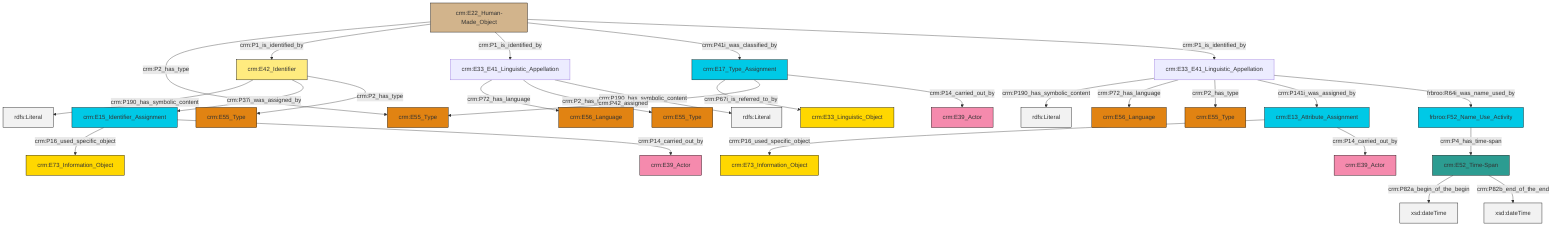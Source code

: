 graph TD
classDef Literal fill:#f2f2f2,stroke:#000000;
classDef CRM_Entity fill:#FFFFFF,stroke:#000000;
classDef Temporal_Entity fill:#00C9E6, stroke:#000000;
classDef Type fill:#E18312, stroke:#000000;
classDef Time-Span fill:#2C9C91, stroke:#000000;
classDef Appellation fill:#FFEB7F, stroke:#000000;
classDef Place fill:#008836, stroke:#000000;
classDef Persistent_Item fill:#B266B2, stroke:#000000;
classDef Conceptual_Object fill:#FFD700, stroke:#000000;
classDef Physical_Thing fill:#D2B48C, stroke:#000000;
classDef Actor fill:#f58aad, stroke:#000000;
classDef PC_Classes fill:#4ce600, stroke:#000000;
classDef Multi fill:#cccccc,stroke:#000000;

6["crm:E13_Attribute_Assignment"]:::Temporal_Entity -->|crm:P16_used_specific_object| 4["crm:E73_Information_Object"]:::Conceptual_Object
0["crm:E15_Identifier_Assignment"]:::Temporal_Entity -->|crm:P16_used_specific_object| 7["crm:E73_Information_Object"]:::Conceptual_Object
2["crm:E22_Human-Made_Object"]:::Physical_Thing -->|crm:P2_has_type| 8["crm:E55_Type"]:::Type
10["crm:E52_Time-Span"]:::Time-Span -->|crm:P82a_begin_of_the_begin| 11[xsd:dateTime]:::Literal
14["crm:E17_Type_Assignment"]:::Temporal_Entity -->|crm:P67i_is_referred_to_by| 15["crm:E33_Linguistic_Object"]:::Conceptual_Object
6["crm:E13_Attribute_Assignment"]:::Temporal_Entity -->|crm:P14_carried_out_by| 16["crm:E39_Actor"]:::Actor
17["crm:E33_E41_Linguistic_Appellation"]:::Default -->|crm:P72_has_language| 18["crm:E56_Language"]:::Type
19["crm:E42_Identifier"]:::Appellation -->|crm:P190_has_symbolic_content| 20[rdfs:Literal]:::Literal
10["crm:E52_Time-Span"]:::Time-Span -->|crm:P82b_end_of_the_end| 24[xsd:dateTime]:::Literal
2["crm:E22_Human-Made_Object"]:::Physical_Thing -->|crm:P1_is_identified_by| 19["crm:E42_Identifier"]:::Appellation
12["crm:E33_E41_Linguistic_Appellation"]:::Default -->|crm:P190_has_symbolic_content| 27[rdfs:Literal]:::Literal
12["crm:E33_E41_Linguistic_Appellation"]:::Default -->|crm:P72_has_language| 30["crm:E56_Language"]:::Type
17["crm:E33_E41_Linguistic_Appellation"]:::Default -->|crm:P2_has_type| 28["crm:E55_Type"]:::Type
2["crm:E22_Human-Made_Object"]:::Physical_Thing -->|crm:P1_is_identified_by| 17["crm:E33_E41_Linguistic_Appellation"]:::Default
17["crm:E33_E41_Linguistic_Appellation"]:::Default -->|crm:P190_has_symbolic_content| 38[rdfs:Literal]:::Literal
12["crm:E33_E41_Linguistic_Appellation"]:::Default -->|crm:P2_has_type| 40["crm:E55_Type"]:::Type
32["frbroo:F52_Name_Use_Activity"]:::Temporal_Entity -->|crm:P4_has_time-span| 10["crm:E52_Time-Span"]:::Time-Span
14["crm:E17_Type_Assignment"]:::Temporal_Entity -->|crm:P42_assigned| 8["crm:E55_Type"]:::Type
14["crm:E17_Type_Assignment"]:::Temporal_Entity -->|crm:P14_carried_out_by| 36["crm:E39_Actor"]:::Actor
12["crm:E33_E41_Linguistic_Appellation"]:::Default -->|crm:P141i_was_assigned_by| 6["crm:E13_Attribute_Assignment"]:::Temporal_Entity
2["crm:E22_Human-Made_Object"]:::Physical_Thing -->|crm:P41i_was_classified_by| 14["crm:E17_Type_Assignment"]:::Temporal_Entity
19["crm:E42_Identifier"]:::Appellation -->|crm:P37i_was_assigned_by| 0["crm:E15_Identifier_Assignment"]:::Temporal_Entity
0["crm:E15_Identifier_Assignment"]:::Temporal_Entity -->|crm:P14_carried_out_by| 41["crm:E39_Actor"]:::Actor
19["crm:E42_Identifier"]:::Appellation -->|crm:P2_has_type| 42["crm:E55_Type"]:::Type
2["crm:E22_Human-Made_Object"]:::Physical_Thing -->|crm:P1_is_identified_by| 12["crm:E33_E41_Linguistic_Appellation"]:::Default
12["crm:E33_E41_Linguistic_Appellation"]:::Default -->|frbroo:R64i_was_name_used_by| 32["frbroo:F52_Name_Use_Activity"]:::Temporal_Entity